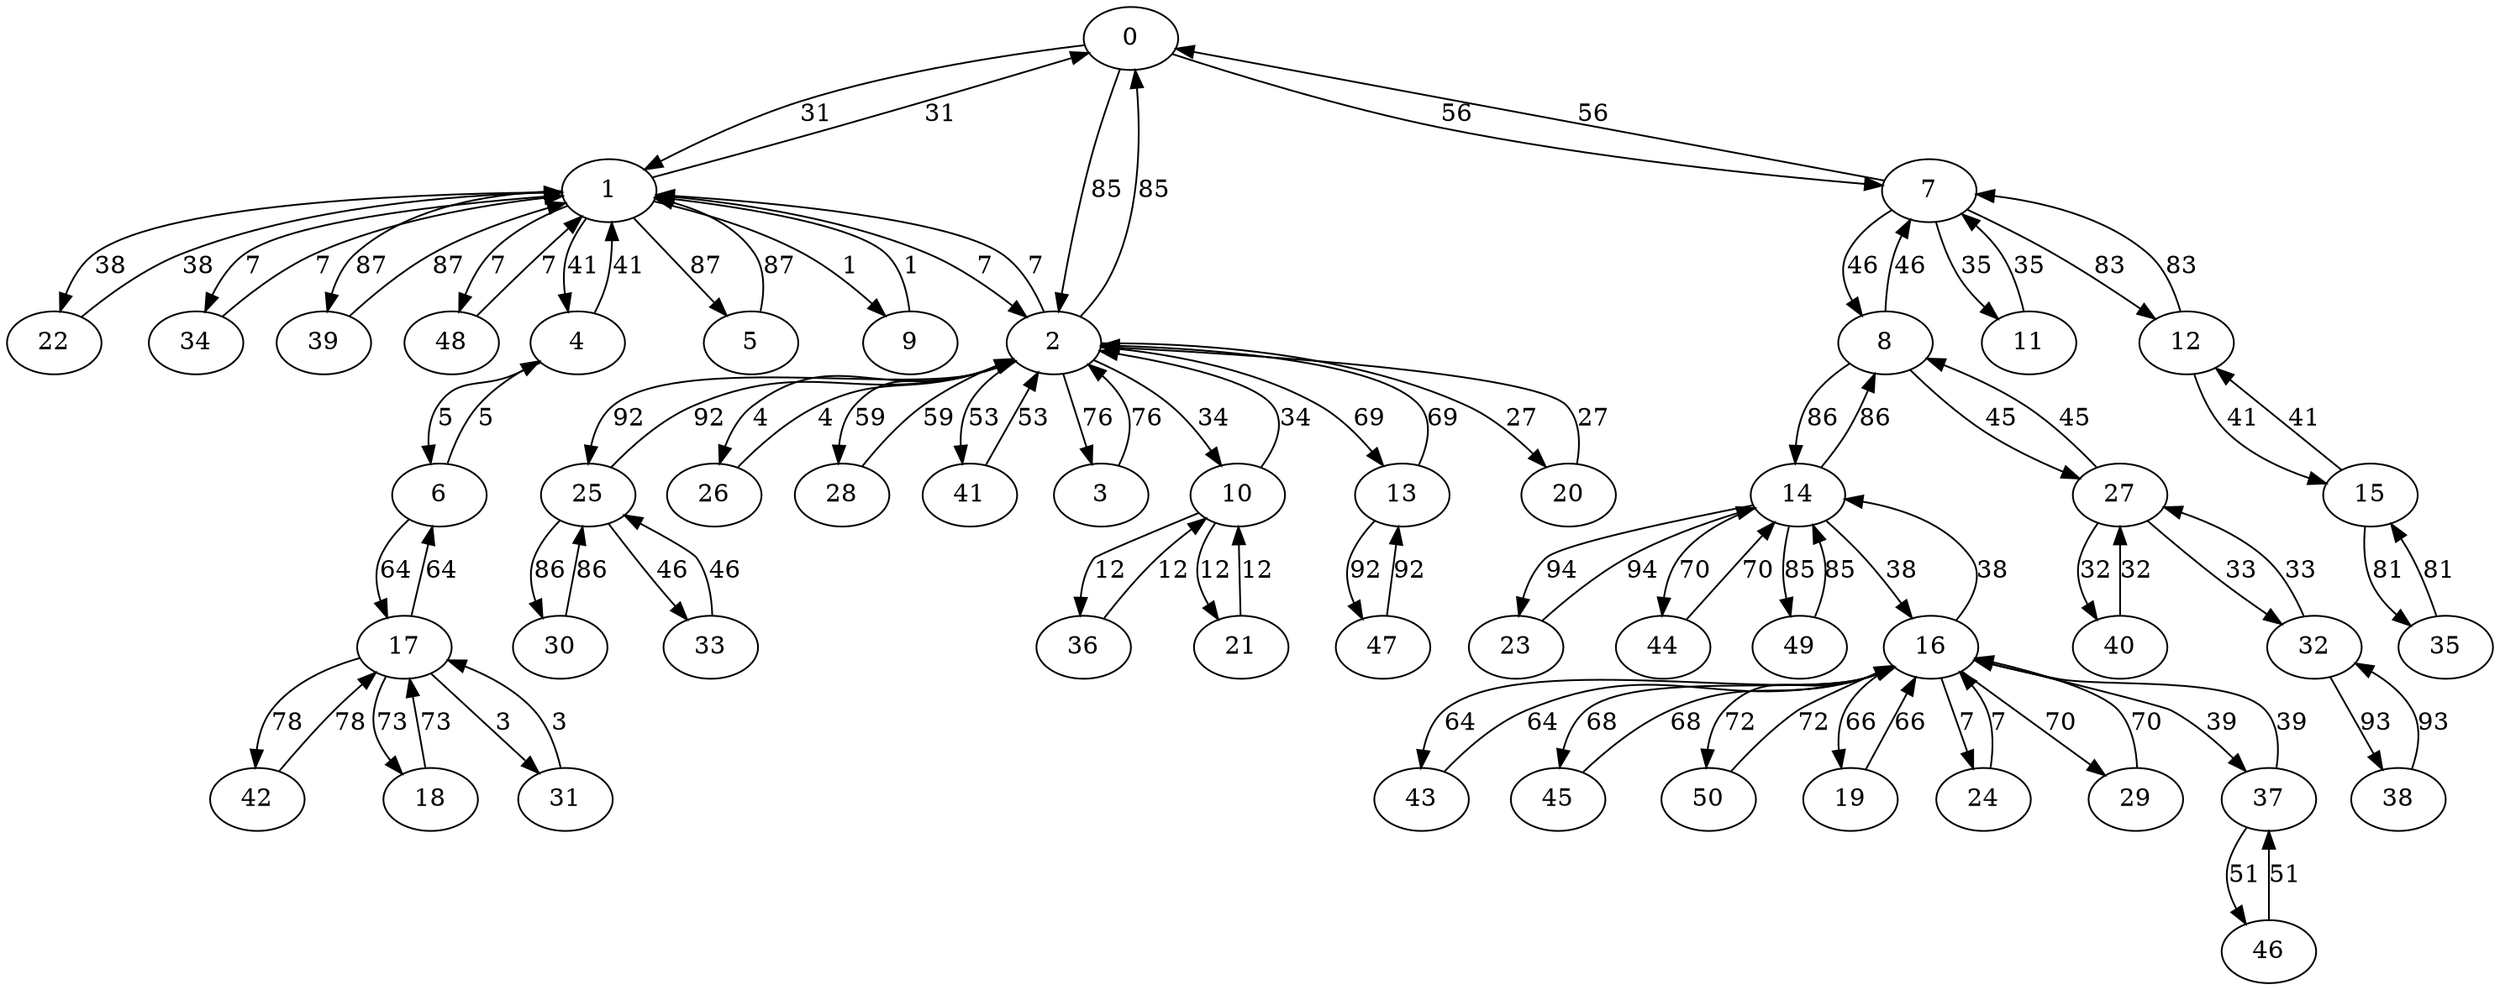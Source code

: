 digraph Doro50 {
0;1;2;3;4;5;6;7;8;9;10;11;12;13;14;15;16;17;18;19;20;21;22;23;24;25;26;27;28;29;30;31;32;33;34;35;36;37;38;39;40;41;42;43;44;45;46;47;48;49;50;0 -> 1 [label = 31];
1 -> 0 [label = 31];
1 -> 2 [label = 7];
2 -> 1 [label = 7];
2 -> 0 [label = 85];
0 -> 2 [label = 85];
3 -> 2 [label = 76];
2 -> 3 [label = 76];
4 -> 1 [label = 41];
1 -> 4 [label = 41];
5 -> 1 [label = 87];
1 -> 5 [label = 87];
6 -> 4 [label = 5];
4 -> 6 [label = 5];
7 -> 0 [label = 56];
0 -> 7 [label = 56];
8 -> 7 [label = 46];
7 -> 8 [label = 46];
9 -> 1 [label = 1];
1 -> 9 [label = 1];
10 -> 2 [label = 34];
2 -> 10 [label = 34];
11 -> 7 [label = 35];
7 -> 11 [label = 35];
12 -> 7 [label = 83];
7 -> 12 [label = 83];
13 -> 2 [label = 69];
2 -> 13 [label = 69];
14 -> 8 [label = 86];
8 -> 14 [label = 86];
15 -> 12 [label = 41];
12 -> 15 [label = 41];
16 -> 14 [label = 38];
14 -> 16 [label = 38];
17 -> 6 [label = 64];
6 -> 17 [label = 64];
18 -> 17 [label = 73];
17 -> 18 [label = 73];
19 -> 16 [label = 66];
16 -> 19 [label = 66];
20 -> 2 [label = 27];
2 -> 20 [label = 27];
21 -> 10 [label = 12];
10 -> 21 [label = 12];
22 -> 1 [label = 38];
1 -> 22 [label = 38];
23 -> 14 [label = 94];
14 -> 23 [label = 94];
24 -> 16 [label = 7];
16 -> 24 [label = 7];
25 -> 2 [label = 92];
2 -> 25 [label = 92];
26 -> 2 [label = 4];
2 -> 26 [label = 4];
27 -> 8 [label = 45];
8 -> 27 [label = 45];
28 -> 2 [label = 59];
2 -> 28 [label = 59];
29 -> 16 [label = 70];
16 -> 29 [label = 70];
30 -> 25 [label = 86];
25 -> 30 [label = 86];
31 -> 17 [label = 3];
17 -> 31 [label = 3];
32 -> 27 [label = 33];
27 -> 32 [label = 33];
33 -> 25 [label = 46];
25 -> 33 [label = 46];
34 -> 1 [label = 7];
1 -> 34 [label = 7];
35 -> 15 [label = 81];
15 -> 35 [label = 81];
36 -> 10 [label = 12];
10 -> 36 [label = 12];
37 -> 16 [label = 39];
16 -> 37 [label = 39];
38 -> 32 [label = 93];
32 -> 38 [label = 93];
39 -> 1 [label = 87];
1 -> 39 [label = 87];
40 -> 27 [label = 32];
27 -> 40 [label = 32];
41 -> 2 [label = 53];
2 -> 41 [label = 53];
42 -> 17 [label = 78];
17 -> 42 [label = 78];
43 -> 16 [label = 64];
16 -> 43 [label = 64];
44 -> 14 [label = 70];
14 -> 44 [label = 70];
45 -> 16 [label = 68];
16 -> 45 [label = 68];
46 -> 37 [label = 51];
37 -> 46 [label = 51];
47 -> 13 [label = 92];
13 -> 47 [label = 92];
48 -> 1 [label = 7];
1 -> 48 [label = 7];
49 -> 14 [label = 85];
14 -> 49 [label = 85];
50 -> 16 [label = 72];
16 -> 50 [label = 72];
}
